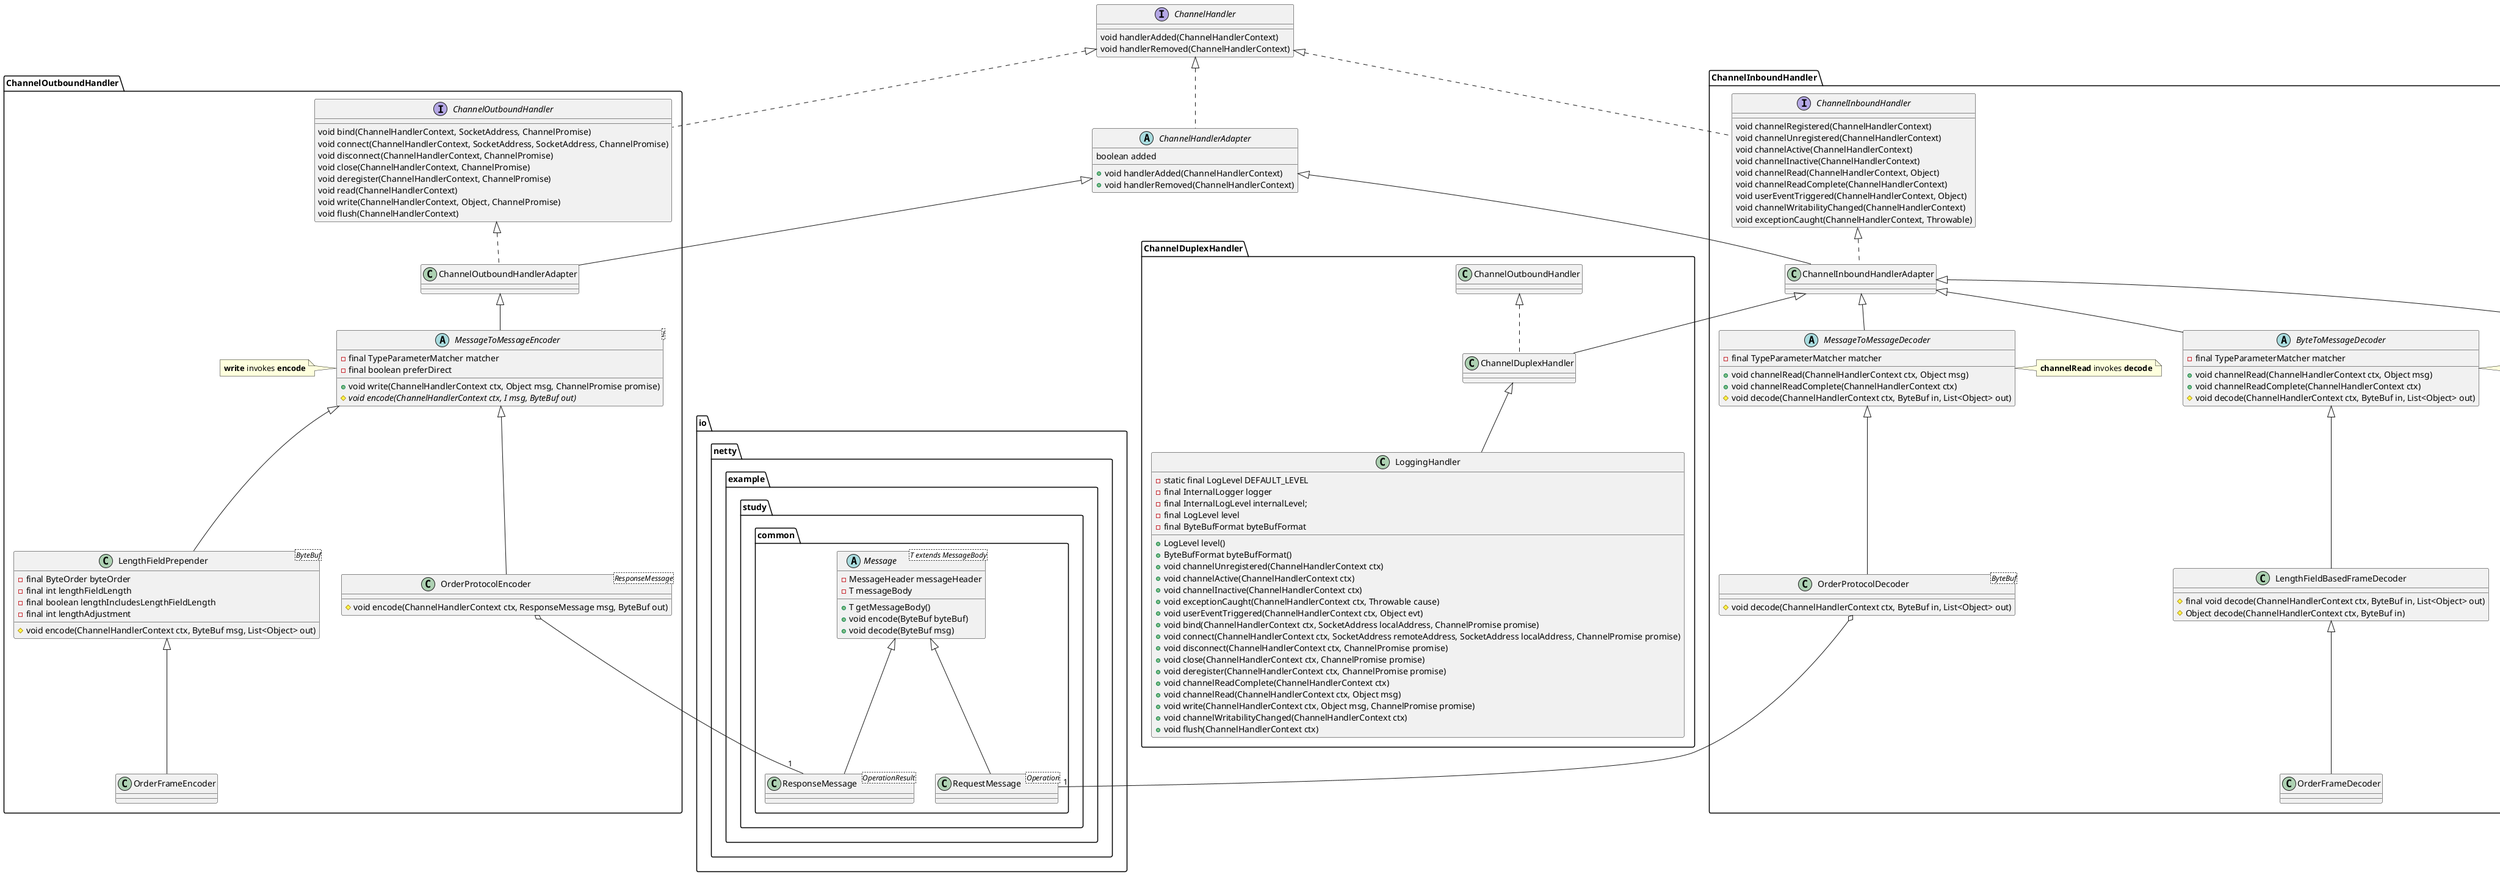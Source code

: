 @startuml

    interface ChannelHandler {
         void handlerAdded(ChannelHandlerContext)
         void handlerRemoved(ChannelHandlerContext)
    }
    
    abstract class ChannelHandlerAdapter {
        boolean added

        + void handlerAdded(ChannelHandlerContext)
        + void handlerRemoved(ChannelHandlerContext)
    }

package "ChannelOutboundHandler" {
    '  OrderProtocolEncoder class diagram
    ChannelHandler <|.. ChannelOutboundHandler
    ChannelOutboundHandler <|.. ChannelOutboundHandlerAdapter
    ChannelHandlerAdapter <|-- ChannelOutboundHandlerAdapter
    ChannelOutboundHandlerAdapter <|-- MessageToMessageEncoder
    MessageToMessageEncoder <|-- OrderProtocolEncoder

    interface ChannelOutboundHandler {
        void bind(ChannelHandlerContext, SocketAddress, ChannelPromise)
        void connect(ChannelHandlerContext, SocketAddress, SocketAddress, ChannelPromise)
        void disconnect(ChannelHandlerContext, ChannelPromise)
        void close(ChannelHandlerContext, ChannelPromise)
        void deregister(ChannelHandlerContext, ChannelPromise)
        void read(ChannelHandlerContext)
        void write(ChannelHandlerContext, Object, ChannelPromise)
        void flush(ChannelHandlerContext)
    }

    class ChannelOutboundHandlerAdapter { }

    abstract class MessageToMessageEncoder<I> {
        - final TypeParameterMatcher matcher
        - final boolean preferDirect
    	+ void write(ChannelHandlerContext ctx, Object msg, ChannelPromise promise)
    	# {abstract} void encode(ChannelHandlerContext ctx, I msg, ByteBuf out)
    }
    note left of MessageToMessageEncoder: <b>write</b> invokes <b>encode</b>

    class OrderProtocolEncoder<ResponseMessage> {
        # void encode(ChannelHandlerContext ctx, ResponseMessage msg, ByteBuf out)
    }

    ' OrderFrameEncoder class diagram
    MessageToMessageEncoder <|-- LengthFieldPrepender
    LengthFieldPrepender <|-- OrderFrameEncoder

    class LengthFieldPrepender<ByteBuf> {
        - final ByteOrder byteOrder
        - final int lengthFieldLength
        - final boolean lengthIncludesLengthFieldLength
        - final int lengthAdjustment
        # void encode(ChannelHandlerContext ctx, ByteBuf msg, List<Object> out)
    }

    class OrderFrameEncoder { }
}

package "ChannelInboundHandler" {
    '  OrderProtocolDecoder class diagram
    ChannelHandler <|.. ChannelInboundHandler
    ChannelHandler <|.. ChannelHandlerAdapter
    ChannelInboundHandler <|.. ChannelInboundHandlerAdapter
    ChannelHandlerAdapter <|-- ChannelInboundHandlerAdapter
    ChannelInboundHandlerAdapter <|-- MessageToMessageDecoder
    MessageToMessageDecoder <|-- OrderProtocolDecoder

    interface ChannelInboundHandler {
        void channelRegistered(ChannelHandlerContext)
        void channelUnregistered(ChannelHandlerContext)
        void channelActive(ChannelHandlerContext)
        void channelInactive(ChannelHandlerContext)
        void channelRead(ChannelHandlerContext, Object)
        void channelReadComplete(ChannelHandlerContext)
        void userEventTriggered(ChannelHandlerContext, Object)
        void channelWritabilityChanged(ChannelHandlerContext)
        void exceptionCaught(ChannelHandlerContext, Throwable)
    }

    class ChannelInboundHandlerAdapter { }
    
    class OrderProtocolDecoder<ByteBuf> {
        # void decode(ChannelHandlerContext ctx, ByteBuf in, List<Object> out)
    }

    ' OrderFrameDecoder class diagram
    ChannelInboundHandlerAdapter <|-- ByteToMessageDecoder
    ByteToMessageDecoder <|-- LengthFieldBasedFrameDecoder
    LengthFieldBasedFrameDecoder <|-- OrderFrameDecoder

    class LengthFieldBasedFrameDecoder {
        # final void decode(ChannelHandlerContext ctx, ByteBuf in, List<Object> out)
        # Object decode(ChannelHandlerContext ctx, ByteBuf in)
    }

    abstract class MessageToMessageDecoder {
        - final TypeParameterMatcher matcher
        + void channelRead(ChannelHandlerContext ctx, Object msg)
        + void channelReadComplete(ChannelHandlerContext ctx)
        # void decode(ChannelHandlerContext ctx, ByteBuf in, List<Object> out)
    }
    note right of MessageToMessageDecoder : <b>channelRead</b> invokes <b>decode</b>

    abstract class ByteToMessageDecoder {
        - final TypeParameterMatcher matcher
        + void channelRead(ChannelHandlerContext ctx, Object msg)
        + void channelReadComplete(ChannelHandlerContext ctx)
        # void decode(ChannelHandlerContext ctx, ByteBuf in, List<Object> out)
    }
    note right of ByteToMessageDecoder : <b>channelRead</b> invokes <b>decode</b>

    ' OrderServerProcessHandler
    ChannelInboundHandlerAdapter <|-- SimpleChannelInboundHandler
    SimpleChannelInboundHandler <|-- OrderServerProcessHandler

    abstract class SimpleChannelInboundHandler<I> {
        + void channelRead(ChannelHandlerContext ctx, Object msg)
        # abstract void channelRead0(ChannelHandlerContext ctx, I msg) 
    }

    class OrderServerProcessHandler<RequestMessage> {
        # void channelRead0(ChannelHandlerContext ctx, RequestMessage requestMessage)
    }
}

package "ChannelDuplexHandler" {
    ChannelOutboundHandler <|.. ChannelDuplexHandler
    ChannelInboundHandlerAdapter <|-- ChannelDuplexHandler
    ChannelDuplexHandler <|-- LoggingHandler
    class LoggingHandler {
        - static final LogLevel DEFAULT_LEVEL
        - final InternalLogger logger
        - final InternalLogLevel internalLevel;
        - final LogLevel level
        - final ByteBufFormat byteBufFormat

        + LogLevel level()
        + ByteBufFormat byteBufFormat()
        + void channelUnregistered(ChannelHandlerContext ctx)
        + void channelActive(ChannelHandlerContext ctx)
        + void channelInactive(ChannelHandlerContext ctx)
        + void exceptionCaught(ChannelHandlerContext ctx, Throwable cause)
        + void userEventTriggered(ChannelHandlerContext ctx, Object evt)
        + void bind(ChannelHandlerContext ctx, SocketAddress localAddress, ChannelPromise promise)
        + void connect(ChannelHandlerContext ctx, SocketAddress remoteAddress, SocketAddress localAddress, ChannelPromise promise)
        + void disconnect(ChannelHandlerContext ctx, ChannelPromise promise)
        + void close(ChannelHandlerContext ctx, ChannelPromise promise)
        + void deregister(ChannelHandlerContext ctx, ChannelPromise promise)
        + void channelReadComplete(ChannelHandlerContext ctx)
        + void channelRead(ChannelHandlerContext ctx, Object msg)
        + void write(ChannelHandlerContext ctx, Object msg, ChannelPromise promise)
        + void channelWritabilityChanged(ChannelHandlerContext ctx)
        + void flush(ChannelHandlerContext ctx)
    }
}

package "io.netty.example.study.common" {
    ' Message class diagram
    Message <|-- RequestMessage
    Message <|-- ResponseMessage
    OrderProtocolDecoder o-down-"1" RequestMessage
    OrderProtocolEncoder o-down-"1" ResponseMessage

    abstract class Message<T extends MessageBody> {
        - MessageHeader messageHeader
        - T messageBody
        + T getMessageBody()
        + void encode(ByteBuf byteBuf)
        + void decode(ByteBuf msg)
    }

    class RequestMessage<Operation> { }
    
    class ResponseMessage<OperationResult> { }
}

@enduml